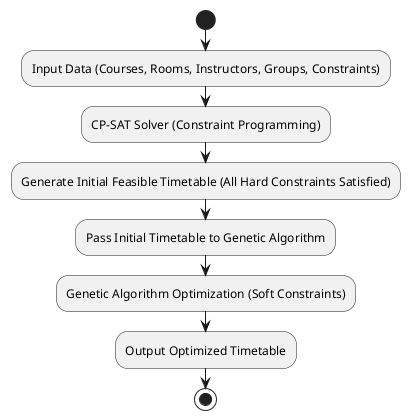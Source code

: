@startuml hybrid_cp_ga_flowchar

start
:Input Data (Courses, Rooms, Instructors, Groups, Constraints);
:CP-SAT Solver (Constraint Programming);
:Generate Initial Feasible Timetable (All Hard Constraints Satisfied);
:Pass Initial Timetable to Genetic Algorithm;
:Genetic Algorithm Optimization (Soft Constraints);
:Output Optimized Timetable;
stop

@enduml
